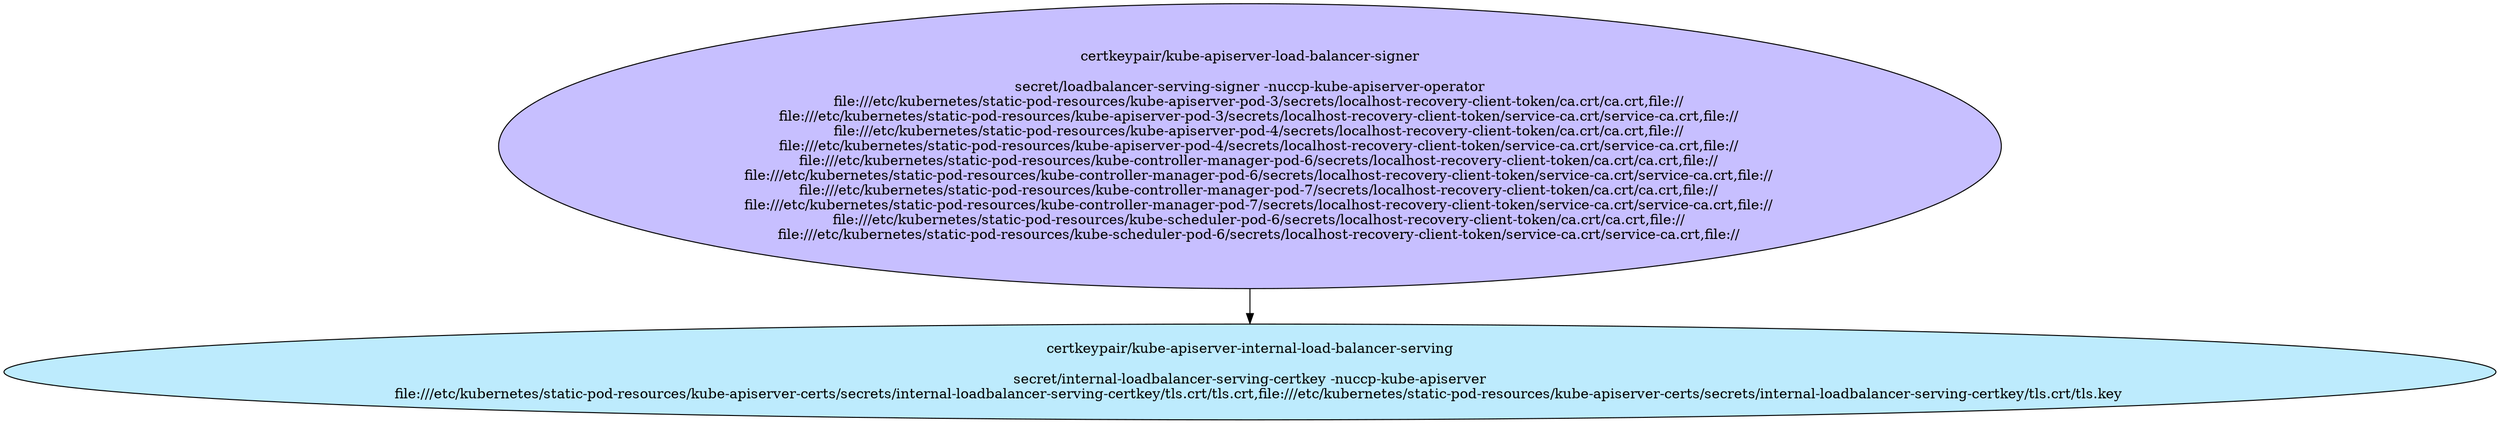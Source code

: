digraph "Local Certificate" {
  // Node definitions.
  8 [
    label="certkeypair/kube-apiserver-load-balancer-signer\n\nsecret/loadbalancer-serving-signer -nuccp-kube-apiserver-operator\n    file:///etc/kubernetes/static-pod-resources/kube-apiserver-pod-3/secrets/localhost-recovery-client-token/ca.crt/ca.crt,file://\n    file:///etc/kubernetes/static-pod-resources/kube-apiserver-pod-3/secrets/localhost-recovery-client-token/service-ca.crt/service-ca.crt,file://\n    file:///etc/kubernetes/static-pod-resources/kube-apiserver-pod-4/secrets/localhost-recovery-client-token/ca.crt/ca.crt,file://\n    file:///etc/kubernetes/static-pod-resources/kube-apiserver-pod-4/secrets/localhost-recovery-client-token/service-ca.crt/service-ca.crt,file://\n    file:///etc/kubernetes/static-pod-resources/kube-controller-manager-pod-6/secrets/localhost-recovery-client-token/ca.crt/ca.crt,file://\n    file:///etc/kubernetes/static-pod-resources/kube-controller-manager-pod-6/secrets/localhost-recovery-client-token/service-ca.crt/service-ca.crt,file://\n    file:///etc/kubernetes/static-pod-resources/kube-controller-manager-pod-7/secrets/localhost-recovery-client-token/ca.crt/ca.crt,file://\n    file:///etc/kubernetes/static-pod-resources/kube-controller-manager-pod-7/secrets/localhost-recovery-client-token/service-ca.crt/service-ca.crt,file://\n    file:///etc/kubernetes/static-pod-resources/kube-scheduler-pod-6/secrets/localhost-recovery-client-token/ca.crt/ca.crt,file://\n    file:///etc/kubernetes/static-pod-resources/kube-scheduler-pod-6/secrets/localhost-recovery-client-token/service-ca.crt/service-ca.crt,file://\n"
    style=filled
    fillcolor="#c7bfff"
  ];
  9 [
    label="certkeypair/kube-apiserver-internal-load-balancer-serving\n\nsecret/internal-loadbalancer-serving-certkey -nuccp-kube-apiserver\n    file:///etc/kubernetes/static-pod-resources/kube-apiserver-certs/secrets/internal-loadbalancer-serving-certkey/tls.crt/tls.crt,file:///etc/kubernetes/static-pod-resources/kube-apiserver-certs/secrets/internal-loadbalancer-serving-certkey/tls.crt/tls.key\n"
    style=filled
    fillcolor="#bdebfd"
  ];

  // Edge definitions.
  8 -> 9;
}